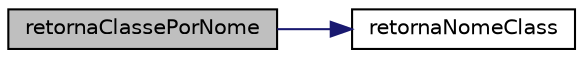 digraph "retornaClassePorNome"
{
 // INTERACTIVE_SVG=YES
  edge [fontname="Helvetica",fontsize="10",labelfontname="Helvetica",labelfontsize="10"];
  node [fontname="Helvetica",fontsize="10",shape=record];
  rankdir="LR";
  Node288 [label="retornaClassePorNome",height=0.2,width=0.4,color="black", fillcolor="grey75", style="filled", fontcolor="black"];
  Node288 -> Node289 [color="midnightblue",fontsize="10",style="solid",fontname="Helvetica"];
  Node289 [label="retornaNomeClass",height=0.2,width=0.4,color="black", fillcolor="white", style="filled",URL="$carregador_8c.html#a9c9a3135d3a02d275706a00116816824"];
}
